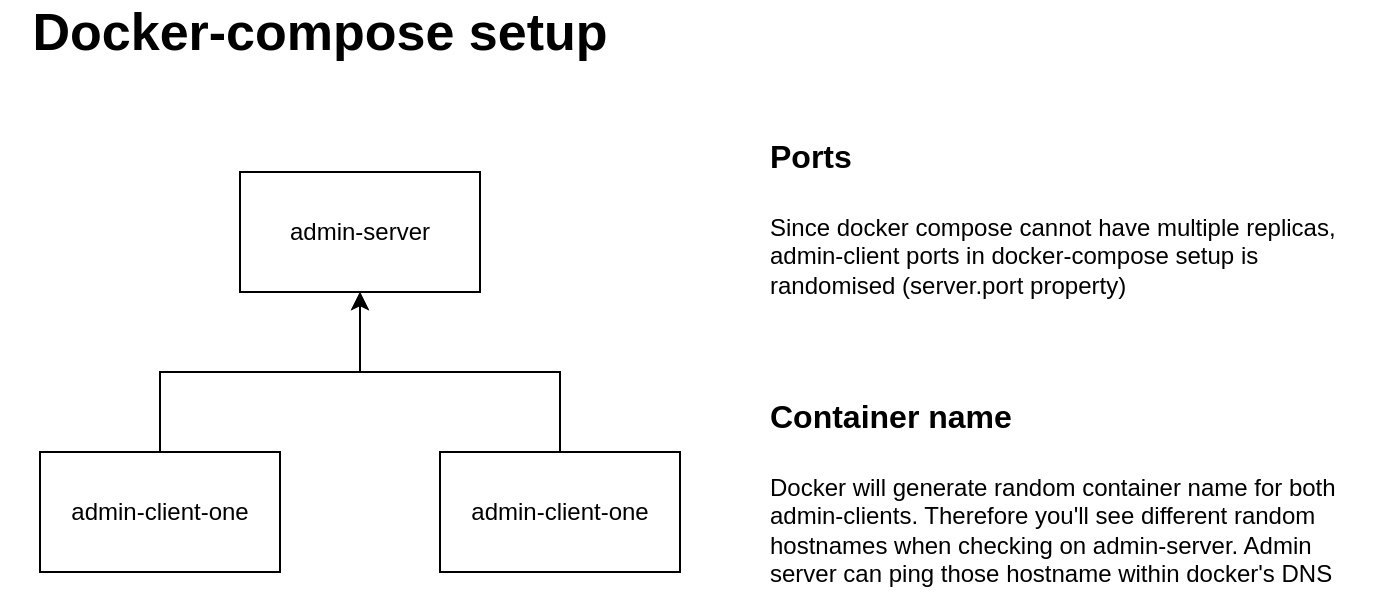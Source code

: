 <mxfile version="14.7.3" type="device"><diagram id="1dGTs7NBVES3GdEXKZ9j" name="Page-1"><mxGraphModel dx="1422" dy="762" grid="0" gridSize="10" guides="1" tooltips="1" connect="1" arrows="1" fold="1" page="1" pageScale="1" pageWidth="827" pageHeight="1169" math="0" shadow="0"><root><mxCell id="0"/><mxCell id="1" parent="0"/><mxCell id="orpaohrWRhG9EHT9RJg1-1" value="admin-server" style="rounded=0;whiteSpace=wrap;html=1;" vertex="1" parent="1"><mxGeometry x="220" y="200" width="120" height="60" as="geometry"/></mxCell><mxCell id="orpaohrWRhG9EHT9RJg1-4" style="edgeStyle=orthogonalEdgeStyle;rounded=0;orthogonalLoop=1;jettySize=auto;html=1;entryX=0.5;entryY=1;entryDx=0;entryDy=0;" edge="1" parent="1" source="orpaohrWRhG9EHT9RJg1-2" target="orpaohrWRhG9EHT9RJg1-1"><mxGeometry relative="1" as="geometry"/></mxCell><mxCell id="orpaohrWRhG9EHT9RJg1-2" value="admin-client-one" style="rounded=0;whiteSpace=wrap;html=1;" vertex="1" parent="1"><mxGeometry x="120" y="340" width="120" height="60" as="geometry"/></mxCell><mxCell id="orpaohrWRhG9EHT9RJg1-5" style="edgeStyle=orthogonalEdgeStyle;rounded=0;orthogonalLoop=1;jettySize=auto;html=1;entryX=0.5;entryY=1;entryDx=0;entryDy=0;" edge="1" parent="1" source="orpaohrWRhG9EHT9RJg1-3" target="orpaohrWRhG9EHT9RJg1-1"><mxGeometry relative="1" as="geometry"/></mxCell><mxCell id="orpaohrWRhG9EHT9RJg1-3" value="admin-client-one" style="rounded=0;whiteSpace=wrap;html=1;" vertex="1" parent="1"><mxGeometry x="320" y="340" width="120" height="60" as="geometry"/></mxCell><mxCell id="orpaohrWRhG9EHT9RJg1-6" value="&lt;h1&gt;&lt;font style=&quot;font-size: 16px&quot;&gt;Container name&lt;/font&gt;&lt;/h1&gt;&lt;p&gt;Docker will generate random container name for both admin-clients. Therefore you'll see different random hostnames when checking on admin-server. Admin server can ping those hostname within docker's DNS&lt;/p&gt;" style="text;html=1;strokeColor=none;fillColor=none;spacing=5;spacingTop=-20;whiteSpace=wrap;overflow=hidden;rounded=0;" vertex="1" parent="1"><mxGeometry x="480" y="300" width="310" height="120" as="geometry"/></mxCell><mxCell id="orpaohrWRhG9EHT9RJg1-7" value="&lt;h1&gt;&lt;font style=&quot;font-size: 16px&quot;&gt;Ports&lt;/font&gt;&lt;/h1&gt;&lt;p&gt;&lt;font style=&quot;font-size: 12px&quot;&gt;Since docker compose cannot have multiple replicas, admin-client ports in docker-compose setup is randomised (server.port property)&lt;/font&gt;&lt;/p&gt;" style="text;html=1;strokeColor=none;fillColor=none;spacing=5;spacingTop=-20;whiteSpace=wrap;overflow=hidden;rounded=0;" vertex="1" parent="1"><mxGeometry x="480" y="170" width="300" height="100" as="geometry"/></mxCell><mxCell id="orpaohrWRhG9EHT9RJg1-8" value="&lt;b&gt;&lt;font style=&quot;font-size: 26px&quot;&gt;Docker-compose setup&lt;/font&gt;&lt;/b&gt;" style="text;html=1;strokeColor=none;fillColor=none;align=center;verticalAlign=middle;whiteSpace=wrap;rounded=0;" vertex="1" parent="1"><mxGeometry x="100" y="120" width="320" height="20" as="geometry"/></mxCell></root></mxGraphModel></diagram></mxfile>